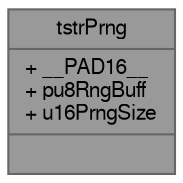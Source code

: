digraph "tstrPrng"
{
 // LATEX_PDF_SIZE
  bgcolor="transparent";
  edge [fontname=FreeSans,fontsize=10,labelfontname=FreeSans,labelfontsize=10];
  node [fontname=FreeSans,fontsize=10,shape=box,height=0.2,width=0.4];
  Node1 [shape=record,label="{tstrPrng\n|+ __PAD16__\l+ pu8RngBuff\l+ u16PrngSize\l|}",height=0.2,width=0.4,color="gray40", fillcolor="grey60", style="filled", fontcolor="black",tooltip="M2M Request PRNG."];
}
